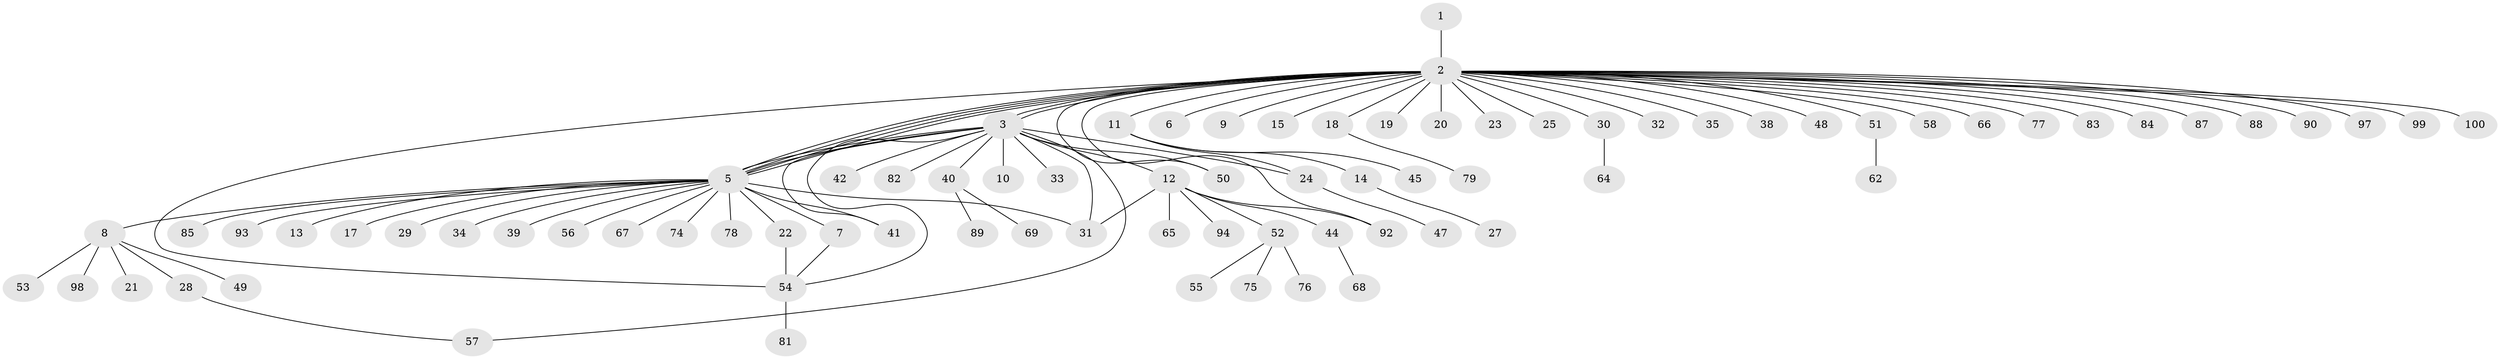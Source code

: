 // original degree distribution, {1: 0.63, 30: 0.01, 18: 0.01, 15: 0.01, 24: 0.01, 2: 0.2, 7: 0.03, 4: 0.03, 3: 0.06, 5: 0.01}
// Generated by graph-tools (version 1.1) at 2025/11/02/21/25 10:11:08]
// undirected, 80 vertices, 95 edges
graph export_dot {
graph [start="1"]
  node [color=gray90,style=filled];
  1;
  2 [super="+4"];
  3 [super="+36"];
  5 [super="+86"];
  6;
  7;
  8 [super="+80"];
  9;
  10;
  11;
  12 [super="+16"];
  13;
  14 [super="+71"];
  15;
  17;
  18;
  19 [super="+95"];
  20;
  21;
  22 [super="+70"];
  23 [super="+59"];
  24 [super="+26"];
  25;
  27;
  28 [super="+43"];
  29 [super="+63"];
  30;
  31 [super="+46"];
  32;
  33;
  34;
  35 [super="+37"];
  38;
  39;
  40 [super="+60"];
  41;
  42;
  44;
  45;
  47;
  48;
  49;
  50 [super="+96"];
  51 [super="+61"];
  52 [super="+73"];
  53;
  54 [super="+72"];
  55;
  56;
  57;
  58;
  62;
  64;
  65;
  66;
  67;
  68;
  69 [super="+91"];
  74;
  75;
  76;
  77;
  78;
  79;
  81;
  82;
  83;
  84;
  85;
  87;
  88;
  89;
  90;
  92;
  93;
  94;
  97;
  98;
  99;
  100;
  1 -- 2;
  2 -- 3 [weight=2];
  2 -- 3;
  2 -- 5 [weight=2];
  2 -- 5;
  2 -- 5;
  2 -- 5;
  2 -- 6;
  2 -- 11;
  2 -- 15;
  2 -- 18;
  2 -- 19 [weight=2];
  2 -- 20;
  2 -- 23;
  2 -- 25;
  2 -- 30;
  2 -- 35;
  2 -- 51;
  2 -- 58;
  2 -- 66;
  2 -- 83;
  2 -- 84;
  2 -- 87;
  2 -- 90;
  2 -- 100;
  2 -- 32;
  2 -- 97;
  2 -- 99;
  2 -- 38;
  2 -- 9;
  2 -- 77;
  2 -- 48;
  2 -- 50;
  2 -- 54 [weight=2];
  2 -- 88;
  2 -- 92;
  3 -- 5;
  3 -- 5;
  3 -- 10;
  3 -- 12;
  3 -- 24;
  3 -- 33;
  3 -- 40 [weight=2];
  3 -- 50;
  3 -- 57;
  3 -- 82;
  3 -- 41;
  3 -- 42;
  3 -- 54;
  3 -- 31;
  5 -- 7;
  5 -- 8;
  5 -- 13;
  5 -- 17;
  5 -- 22;
  5 -- 29;
  5 -- 34;
  5 -- 39;
  5 -- 41;
  5 -- 56;
  5 -- 67;
  5 -- 74;
  5 -- 78;
  5 -- 85;
  5 -- 93;
  5 -- 31;
  7 -- 54;
  8 -- 21;
  8 -- 28;
  8 -- 49;
  8 -- 53;
  8 -- 98;
  11 -- 14;
  11 -- 24;
  11 -- 45;
  12 -- 31;
  12 -- 44;
  12 -- 52;
  12 -- 65;
  12 -- 94;
  12 -- 92;
  14 -- 27;
  18 -- 79;
  22 -- 54;
  24 -- 47;
  28 -- 57;
  30 -- 64;
  40 -- 89;
  40 -- 69;
  44 -- 68;
  51 -- 62;
  52 -- 55;
  52 -- 75;
  52 -- 76;
  54 -- 81;
}

